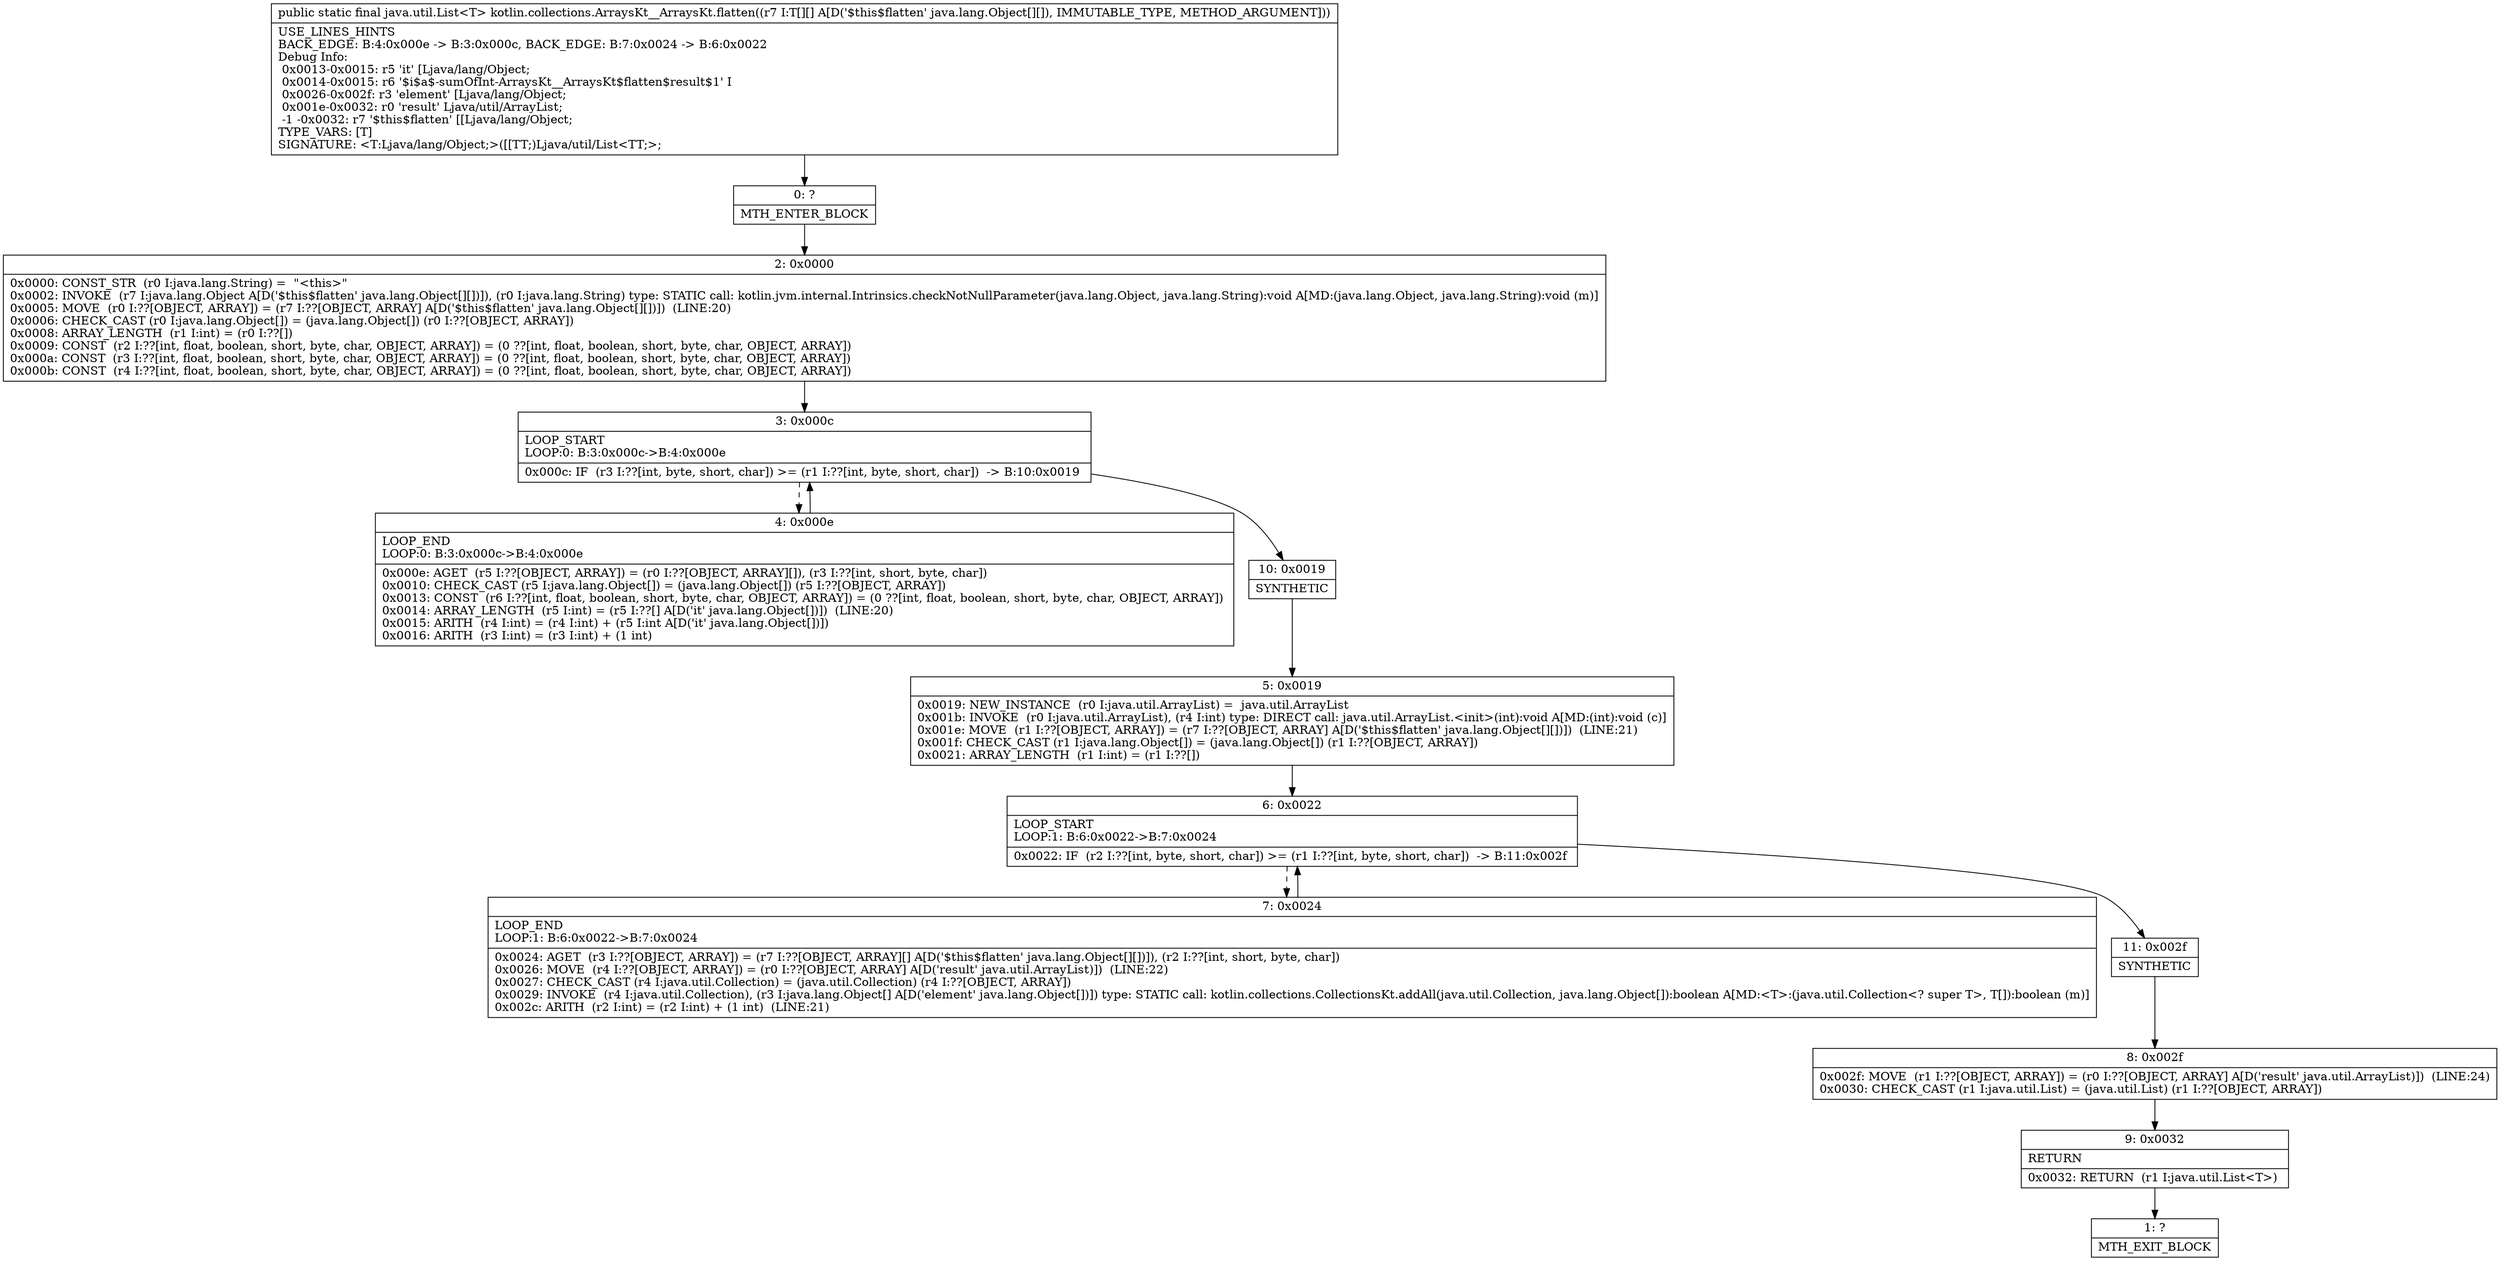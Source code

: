 digraph "CFG forkotlin.collections.ArraysKt__ArraysKt.flatten([[Ljava\/lang\/Object;)Ljava\/util\/List;" {
Node_0 [shape=record,label="{0\:\ ?|MTH_ENTER_BLOCK\l}"];
Node_2 [shape=record,label="{2\:\ 0x0000|0x0000: CONST_STR  (r0 I:java.lang.String) =  \"\<this\>\" \l0x0002: INVOKE  (r7 I:java.lang.Object A[D('$this$flatten' java.lang.Object[][])]), (r0 I:java.lang.String) type: STATIC call: kotlin.jvm.internal.Intrinsics.checkNotNullParameter(java.lang.Object, java.lang.String):void A[MD:(java.lang.Object, java.lang.String):void (m)]\l0x0005: MOVE  (r0 I:??[OBJECT, ARRAY]) = (r7 I:??[OBJECT, ARRAY] A[D('$this$flatten' java.lang.Object[][])])  (LINE:20)\l0x0006: CHECK_CAST (r0 I:java.lang.Object[]) = (java.lang.Object[]) (r0 I:??[OBJECT, ARRAY]) \l0x0008: ARRAY_LENGTH  (r1 I:int) = (r0 I:??[]) \l0x0009: CONST  (r2 I:??[int, float, boolean, short, byte, char, OBJECT, ARRAY]) = (0 ??[int, float, boolean, short, byte, char, OBJECT, ARRAY]) \l0x000a: CONST  (r3 I:??[int, float, boolean, short, byte, char, OBJECT, ARRAY]) = (0 ??[int, float, boolean, short, byte, char, OBJECT, ARRAY]) \l0x000b: CONST  (r4 I:??[int, float, boolean, short, byte, char, OBJECT, ARRAY]) = (0 ??[int, float, boolean, short, byte, char, OBJECT, ARRAY]) \l}"];
Node_3 [shape=record,label="{3\:\ 0x000c|LOOP_START\lLOOP:0: B:3:0x000c\-\>B:4:0x000e\l|0x000c: IF  (r3 I:??[int, byte, short, char]) \>= (r1 I:??[int, byte, short, char])  \-\> B:10:0x0019 \l}"];
Node_4 [shape=record,label="{4\:\ 0x000e|LOOP_END\lLOOP:0: B:3:0x000c\-\>B:4:0x000e\l|0x000e: AGET  (r5 I:??[OBJECT, ARRAY]) = (r0 I:??[OBJECT, ARRAY][]), (r3 I:??[int, short, byte, char]) \l0x0010: CHECK_CAST (r5 I:java.lang.Object[]) = (java.lang.Object[]) (r5 I:??[OBJECT, ARRAY]) \l0x0013: CONST  (r6 I:??[int, float, boolean, short, byte, char, OBJECT, ARRAY]) = (0 ??[int, float, boolean, short, byte, char, OBJECT, ARRAY]) \l0x0014: ARRAY_LENGTH  (r5 I:int) = (r5 I:??[] A[D('it' java.lang.Object[])])  (LINE:20)\l0x0015: ARITH  (r4 I:int) = (r4 I:int) + (r5 I:int A[D('it' java.lang.Object[])]) \l0x0016: ARITH  (r3 I:int) = (r3 I:int) + (1 int) \l}"];
Node_10 [shape=record,label="{10\:\ 0x0019|SYNTHETIC\l}"];
Node_5 [shape=record,label="{5\:\ 0x0019|0x0019: NEW_INSTANCE  (r0 I:java.util.ArrayList) =  java.util.ArrayList \l0x001b: INVOKE  (r0 I:java.util.ArrayList), (r4 I:int) type: DIRECT call: java.util.ArrayList.\<init\>(int):void A[MD:(int):void (c)]\l0x001e: MOVE  (r1 I:??[OBJECT, ARRAY]) = (r7 I:??[OBJECT, ARRAY] A[D('$this$flatten' java.lang.Object[][])])  (LINE:21)\l0x001f: CHECK_CAST (r1 I:java.lang.Object[]) = (java.lang.Object[]) (r1 I:??[OBJECT, ARRAY]) \l0x0021: ARRAY_LENGTH  (r1 I:int) = (r1 I:??[]) \l}"];
Node_6 [shape=record,label="{6\:\ 0x0022|LOOP_START\lLOOP:1: B:6:0x0022\-\>B:7:0x0024\l|0x0022: IF  (r2 I:??[int, byte, short, char]) \>= (r1 I:??[int, byte, short, char])  \-\> B:11:0x002f \l}"];
Node_7 [shape=record,label="{7\:\ 0x0024|LOOP_END\lLOOP:1: B:6:0x0022\-\>B:7:0x0024\l|0x0024: AGET  (r3 I:??[OBJECT, ARRAY]) = (r7 I:??[OBJECT, ARRAY][] A[D('$this$flatten' java.lang.Object[][])]), (r2 I:??[int, short, byte, char]) \l0x0026: MOVE  (r4 I:??[OBJECT, ARRAY]) = (r0 I:??[OBJECT, ARRAY] A[D('result' java.util.ArrayList)])  (LINE:22)\l0x0027: CHECK_CAST (r4 I:java.util.Collection) = (java.util.Collection) (r4 I:??[OBJECT, ARRAY]) \l0x0029: INVOKE  (r4 I:java.util.Collection), (r3 I:java.lang.Object[] A[D('element' java.lang.Object[])]) type: STATIC call: kotlin.collections.CollectionsKt.addAll(java.util.Collection, java.lang.Object[]):boolean A[MD:\<T\>:(java.util.Collection\<? super T\>, T[]):boolean (m)]\l0x002c: ARITH  (r2 I:int) = (r2 I:int) + (1 int)  (LINE:21)\l}"];
Node_11 [shape=record,label="{11\:\ 0x002f|SYNTHETIC\l}"];
Node_8 [shape=record,label="{8\:\ 0x002f|0x002f: MOVE  (r1 I:??[OBJECT, ARRAY]) = (r0 I:??[OBJECT, ARRAY] A[D('result' java.util.ArrayList)])  (LINE:24)\l0x0030: CHECK_CAST (r1 I:java.util.List) = (java.util.List) (r1 I:??[OBJECT, ARRAY]) \l}"];
Node_9 [shape=record,label="{9\:\ 0x0032|RETURN\l|0x0032: RETURN  (r1 I:java.util.List\<T\>) \l}"];
Node_1 [shape=record,label="{1\:\ ?|MTH_EXIT_BLOCK\l}"];
MethodNode[shape=record,label="{public static final java.util.List\<T\> kotlin.collections.ArraysKt__ArraysKt.flatten((r7 I:T[][] A[D('$this$flatten' java.lang.Object[][]), IMMUTABLE_TYPE, METHOD_ARGUMENT]))  | USE_LINES_HINTS\lBACK_EDGE: B:4:0x000e \-\> B:3:0x000c, BACK_EDGE: B:7:0x0024 \-\> B:6:0x0022\lDebug Info:\l  0x0013\-0x0015: r5 'it' [Ljava\/lang\/Object;\l  0x0014\-0x0015: r6 '$i$a$\-sumOfInt\-ArraysKt__ArraysKt$flatten$result$1' I\l  0x0026\-0x002f: r3 'element' [Ljava\/lang\/Object;\l  0x001e\-0x0032: r0 'result' Ljava\/util\/ArrayList;\l  \-1 \-0x0032: r7 '$this$flatten' [[Ljava\/lang\/Object;\lTYPE_VARS: [T]\lSIGNATURE: \<T:Ljava\/lang\/Object;\>([[TT;)Ljava\/util\/List\<TT;\>;\l}"];
MethodNode -> Node_0;Node_0 -> Node_2;
Node_2 -> Node_3;
Node_3 -> Node_4[style=dashed];
Node_3 -> Node_10;
Node_4 -> Node_3;
Node_10 -> Node_5;
Node_5 -> Node_6;
Node_6 -> Node_7[style=dashed];
Node_6 -> Node_11;
Node_7 -> Node_6;
Node_11 -> Node_8;
Node_8 -> Node_9;
Node_9 -> Node_1;
}

